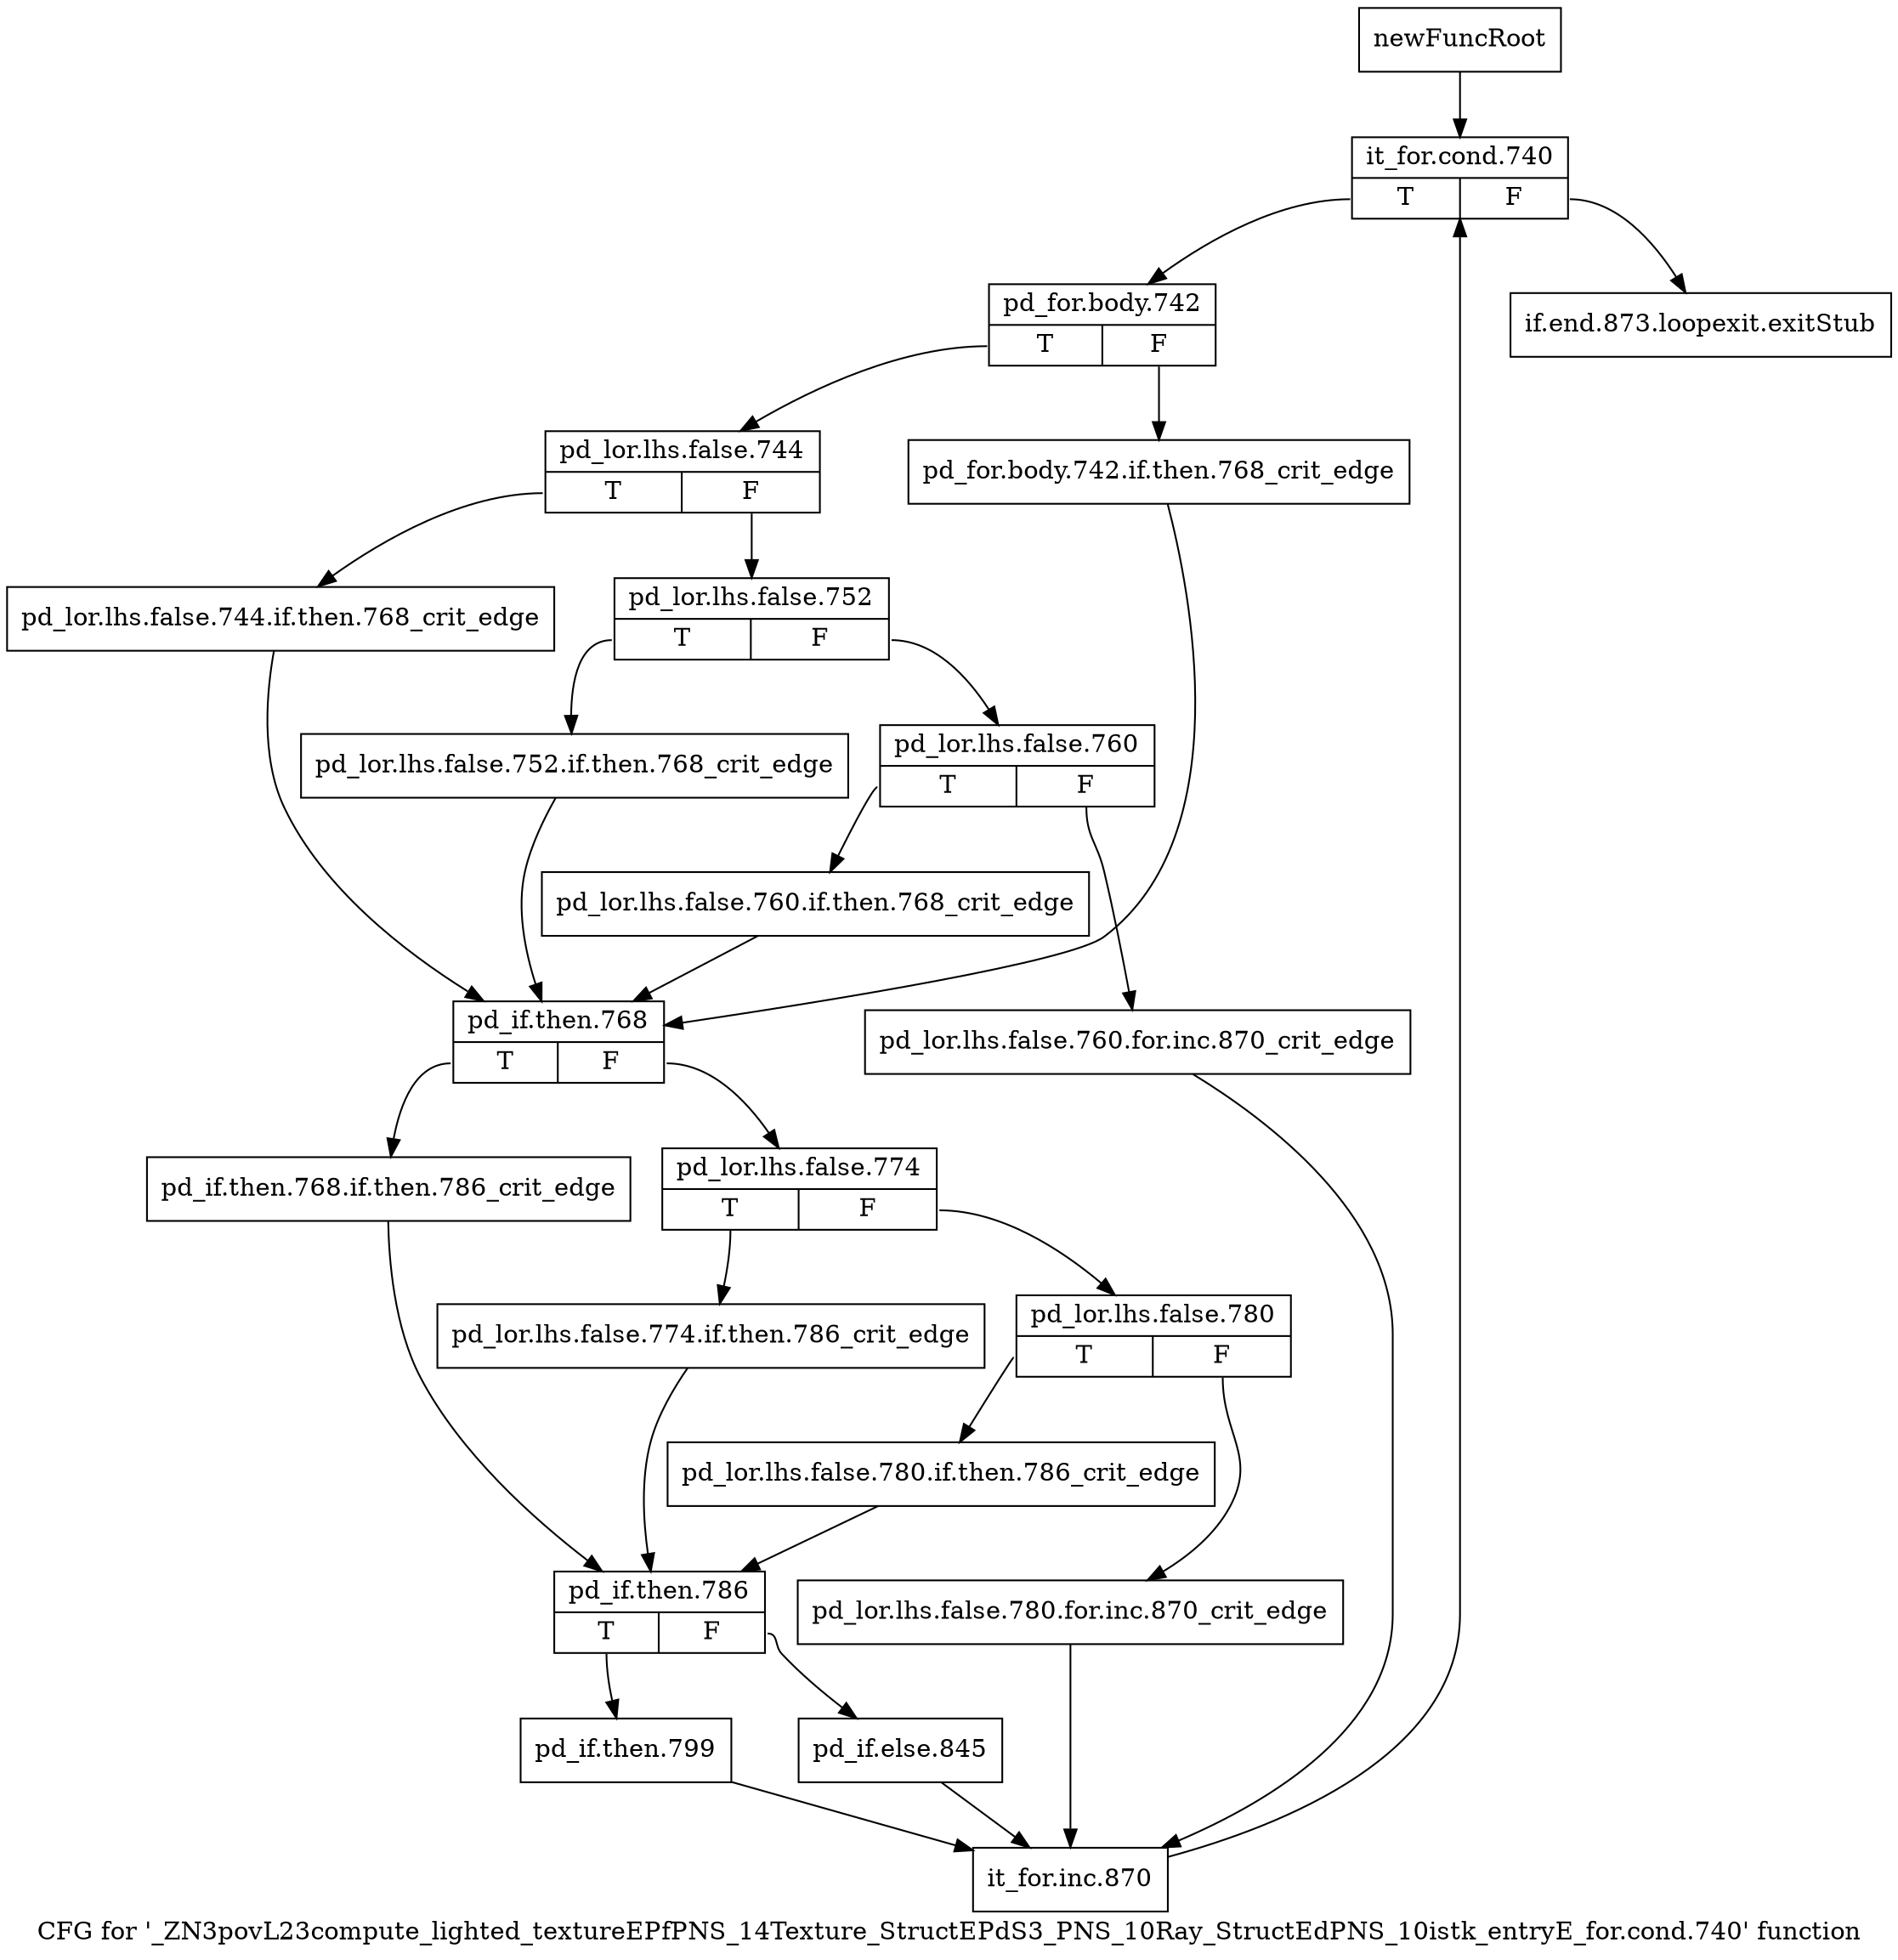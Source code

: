 digraph "CFG for '_ZN3povL23compute_lighted_textureEPfPNS_14Texture_StructEPdS3_PNS_10Ray_StructEdPNS_10istk_entryE_for.cond.740' function" {
	label="CFG for '_ZN3povL23compute_lighted_textureEPfPNS_14Texture_StructEPdS3_PNS_10Ray_StructEdPNS_10istk_entryE_for.cond.740' function";

	Node0x2602da0 [shape=record,label="{newFuncRoot}"];
	Node0x2602da0 -> Node0x2602e40;
	Node0x2602df0 [shape=record,label="{if.end.873.loopexit.exitStub}"];
	Node0x2602e40 [shape=record,label="{it_for.cond.740|{<s0>T|<s1>F}}"];
	Node0x2602e40:s0 -> Node0x2602e90;
	Node0x2602e40:s1 -> Node0x2602df0;
	Node0x2602e90 [shape=record,label="{pd_for.body.742|{<s0>T|<s1>F}}"];
	Node0x2602e90:s0 -> Node0x2602f30;
	Node0x2602e90:s1 -> Node0x2602ee0;
	Node0x2602ee0 [shape=record,label="{pd_for.body.742.if.then.768_crit_edge}"];
	Node0x2602ee0 -> Node0x2603160;
	Node0x2602f30 [shape=record,label="{pd_lor.lhs.false.744|{<s0>T|<s1>F}}"];
	Node0x2602f30:s0 -> Node0x2603110;
	Node0x2602f30:s1 -> Node0x2602f80;
	Node0x2602f80 [shape=record,label="{pd_lor.lhs.false.752|{<s0>T|<s1>F}}"];
	Node0x2602f80:s0 -> Node0x26030c0;
	Node0x2602f80:s1 -> Node0x2602fd0;
	Node0x2602fd0 [shape=record,label="{pd_lor.lhs.false.760|{<s0>T|<s1>F}}"];
	Node0x2602fd0:s0 -> Node0x2603070;
	Node0x2602fd0:s1 -> Node0x2603020;
	Node0x2603020 [shape=record,label="{pd_lor.lhs.false.760.for.inc.870_crit_edge}"];
	Node0x2603020 -> Node0x2603480;
	Node0x2603070 [shape=record,label="{pd_lor.lhs.false.760.if.then.768_crit_edge}"];
	Node0x2603070 -> Node0x2603160;
	Node0x26030c0 [shape=record,label="{pd_lor.lhs.false.752.if.then.768_crit_edge}"];
	Node0x26030c0 -> Node0x2603160;
	Node0x2603110 [shape=record,label="{pd_lor.lhs.false.744.if.then.768_crit_edge}"];
	Node0x2603110 -> Node0x2603160;
	Node0x2603160 [shape=record,label="{pd_if.then.768|{<s0>T|<s1>F}}"];
	Node0x2603160:s0 -> Node0x2603340;
	Node0x2603160:s1 -> Node0x26031b0;
	Node0x26031b0 [shape=record,label="{pd_lor.lhs.false.774|{<s0>T|<s1>F}}"];
	Node0x26031b0:s0 -> Node0x26032f0;
	Node0x26031b0:s1 -> Node0x2603200;
	Node0x2603200 [shape=record,label="{pd_lor.lhs.false.780|{<s0>T|<s1>F}}"];
	Node0x2603200:s0 -> Node0x26032a0;
	Node0x2603200:s1 -> Node0x2603250;
	Node0x2603250 [shape=record,label="{pd_lor.lhs.false.780.for.inc.870_crit_edge}"];
	Node0x2603250 -> Node0x2603480;
	Node0x26032a0 [shape=record,label="{pd_lor.lhs.false.780.if.then.786_crit_edge}"];
	Node0x26032a0 -> Node0x2603390;
	Node0x26032f0 [shape=record,label="{pd_lor.lhs.false.774.if.then.786_crit_edge}"];
	Node0x26032f0 -> Node0x2603390;
	Node0x2603340 [shape=record,label="{pd_if.then.768.if.then.786_crit_edge}"];
	Node0x2603340 -> Node0x2603390;
	Node0x2603390 [shape=record,label="{pd_if.then.786|{<s0>T|<s1>F}}"];
	Node0x2603390:s0 -> Node0x2603430;
	Node0x2603390:s1 -> Node0x26033e0;
	Node0x26033e0 [shape=record,label="{pd_if.else.845}"];
	Node0x26033e0 -> Node0x2603480;
	Node0x2603430 [shape=record,label="{pd_if.then.799}"];
	Node0x2603430 -> Node0x2603480;
	Node0x2603480 [shape=record,label="{it_for.inc.870}"];
	Node0x2603480 -> Node0x2602e40;
}
